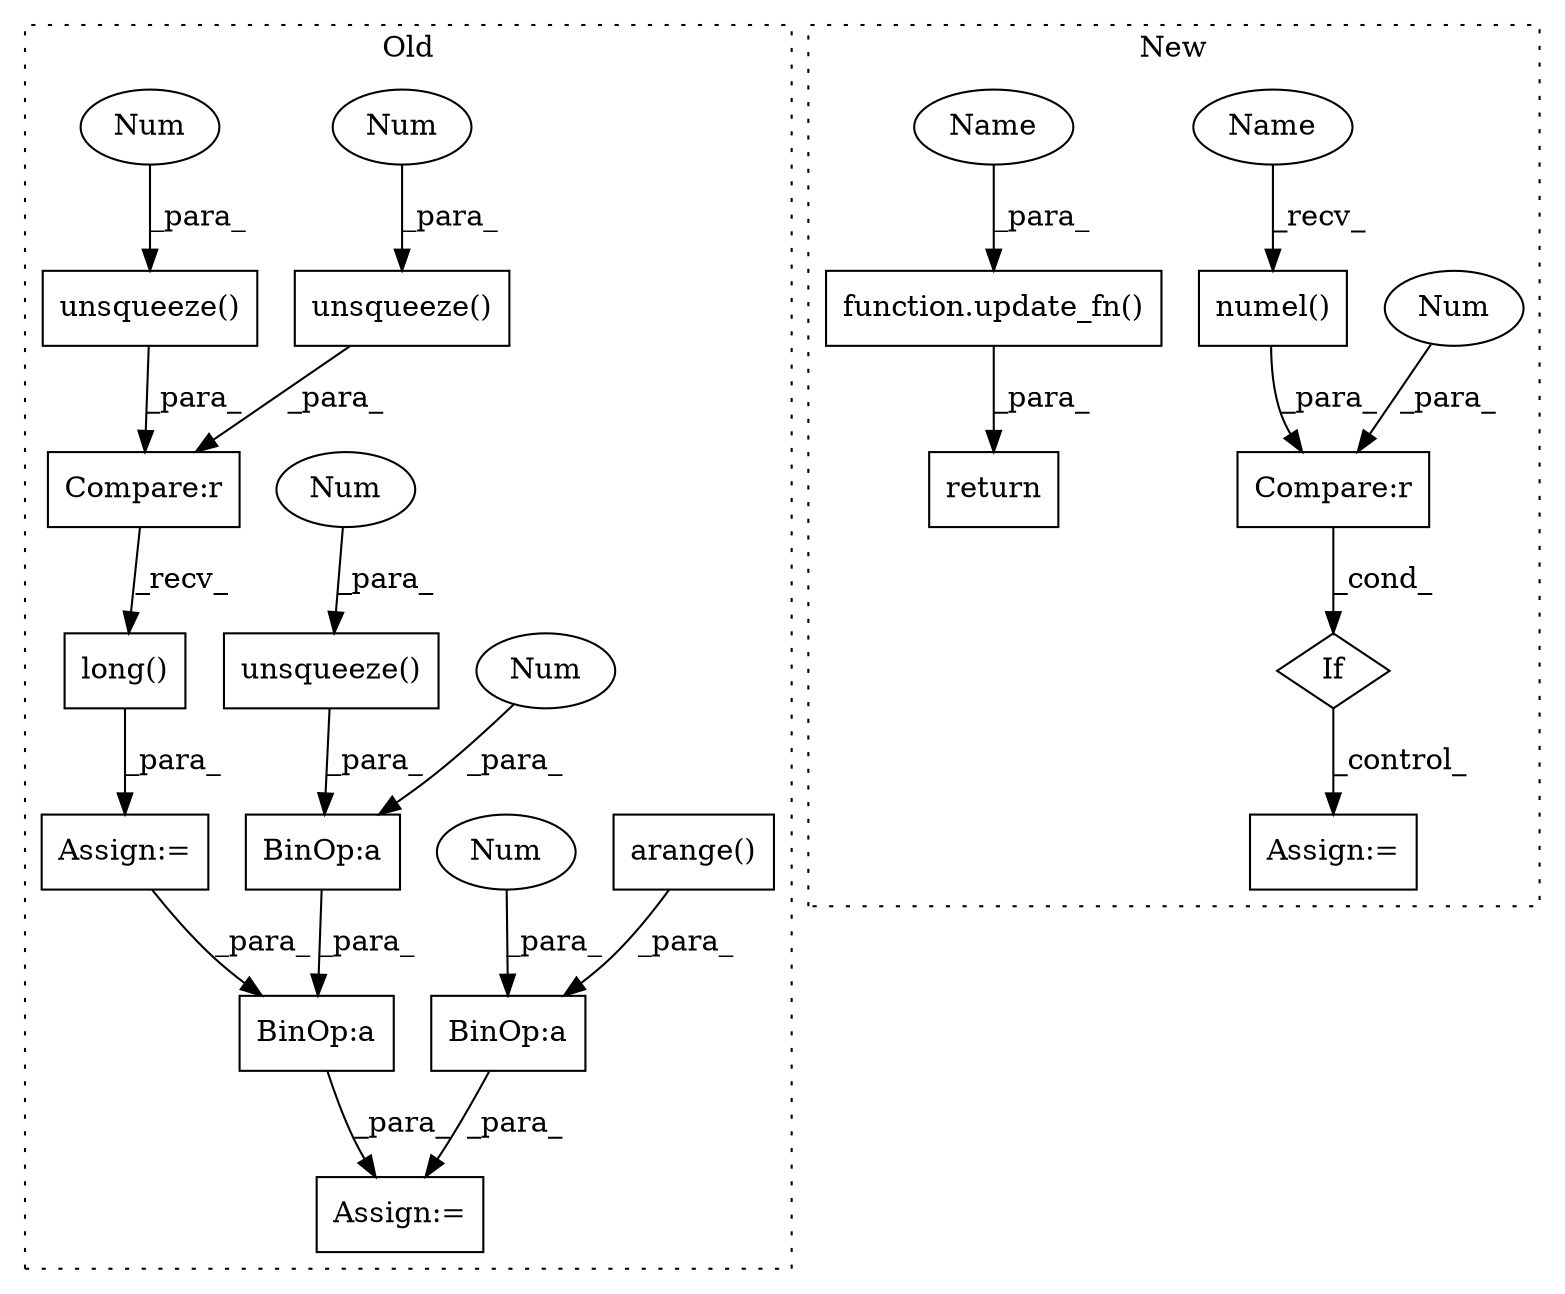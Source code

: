 digraph G {
subgraph cluster0 {
1 [label="long()" a="75" s="7919" l="55" shape="box"];
3 [label="Assign:=" a="68" s="8025" l="3" shape="box"];
5 [label="arange()" a="75" s="8069,8087" l="13,23" shape="box"];
6 [label="BinOp:a" a="82" s="8035" l="3" shape="box"];
7 [label="BinOp:a" a="82" s="8039" l="3" shape="box"];
8 [label="BinOp:a" a="82" s="8066" l="3" shape="box"];
10 [label="Num" a="76" s="8065" l="1" shape="ellipse"];
11 [label="Num" a="76" s="8038" l="1" shape="ellipse"];
14 [label="Compare:r" a="40" s="7919" l="48" shape="box"];
15 [label="unsqueeze()" a="75" s="7920,7938" l="16,1" shape="box"];
16 [label="Num" a="76" s="7936" l="2" shape="ellipse"];
17 [label="unsqueeze()" a="75" s="8042,8061" l="17,1" shape="box"];
18 [label="Num" a="76" s="8059" l="2" shape="ellipse"];
19 [label="unsqueeze()" a="75" s="7943,7965" l="21,1" shape="box"];
20 [label="Num" a="76" s="7964" l="1" shape="ellipse"];
22 [label="Assign:=" a="68" s="7916" l="3" shape="box"];
label = "Old";
style="dotted";
}
subgraph cluster1 {
2 [label="numel()" a="75" s="7884" l="13" shape="box"];
4 [label="If" a="96" s="7881" l="3" shape="diamond"];
9 [label="function.update_fn()" a="75" s="8062,8097" l="10,1" shape="box"];
12 [label="Compare:r" a="40" s="7884" l="23" shape="box"];
13 [label="Num" a="76" s="7901" l="6" shape="ellipse"];
21 [label="Assign:=" a="68" s="8005" l="3" shape="box"];
23 [label="return" a="93" s="8055" l="7" shape="box"];
24 [label="Name" a="87" s="7884" l="5" shape="ellipse"];
25 [label="Name" a="87" s="8072" l="5" shape="ellipse"];
label = "New";
style="dotted";
}
1 -> 22 [label="_para_"];
2 -> 12 [label="_para_"];
4 -> 21 [label="_control_"];
5 -> 8 [label="_para_"];
6 -> 3 [label="_para_"];
7 -> 6 [label="_para_"];
8 -> 3 [label="_para_"];
9 -> 23 [label="_para_"];
10 -> 8 [label="_para_"];
11 -> 7 [label="_para_"];
12 -> 4 [label="_cond_"];
13 -> 12 [label="_para_"];
14 -> 1 [label="_recv_"];
15 -> 14 [label="_para_"];
16 -> 15 [label="_para_"];
17 -> 7 [label="_para_"];
18 -> 17 [label="_para_"];
19 -> 14 [label="_para_"];
20 -> 19 [label="_para_"];
22 -> 6 [label="_para_"];
24 -> 2 [label="_recv_"];
25 -> 9 [label="_para_"];
}